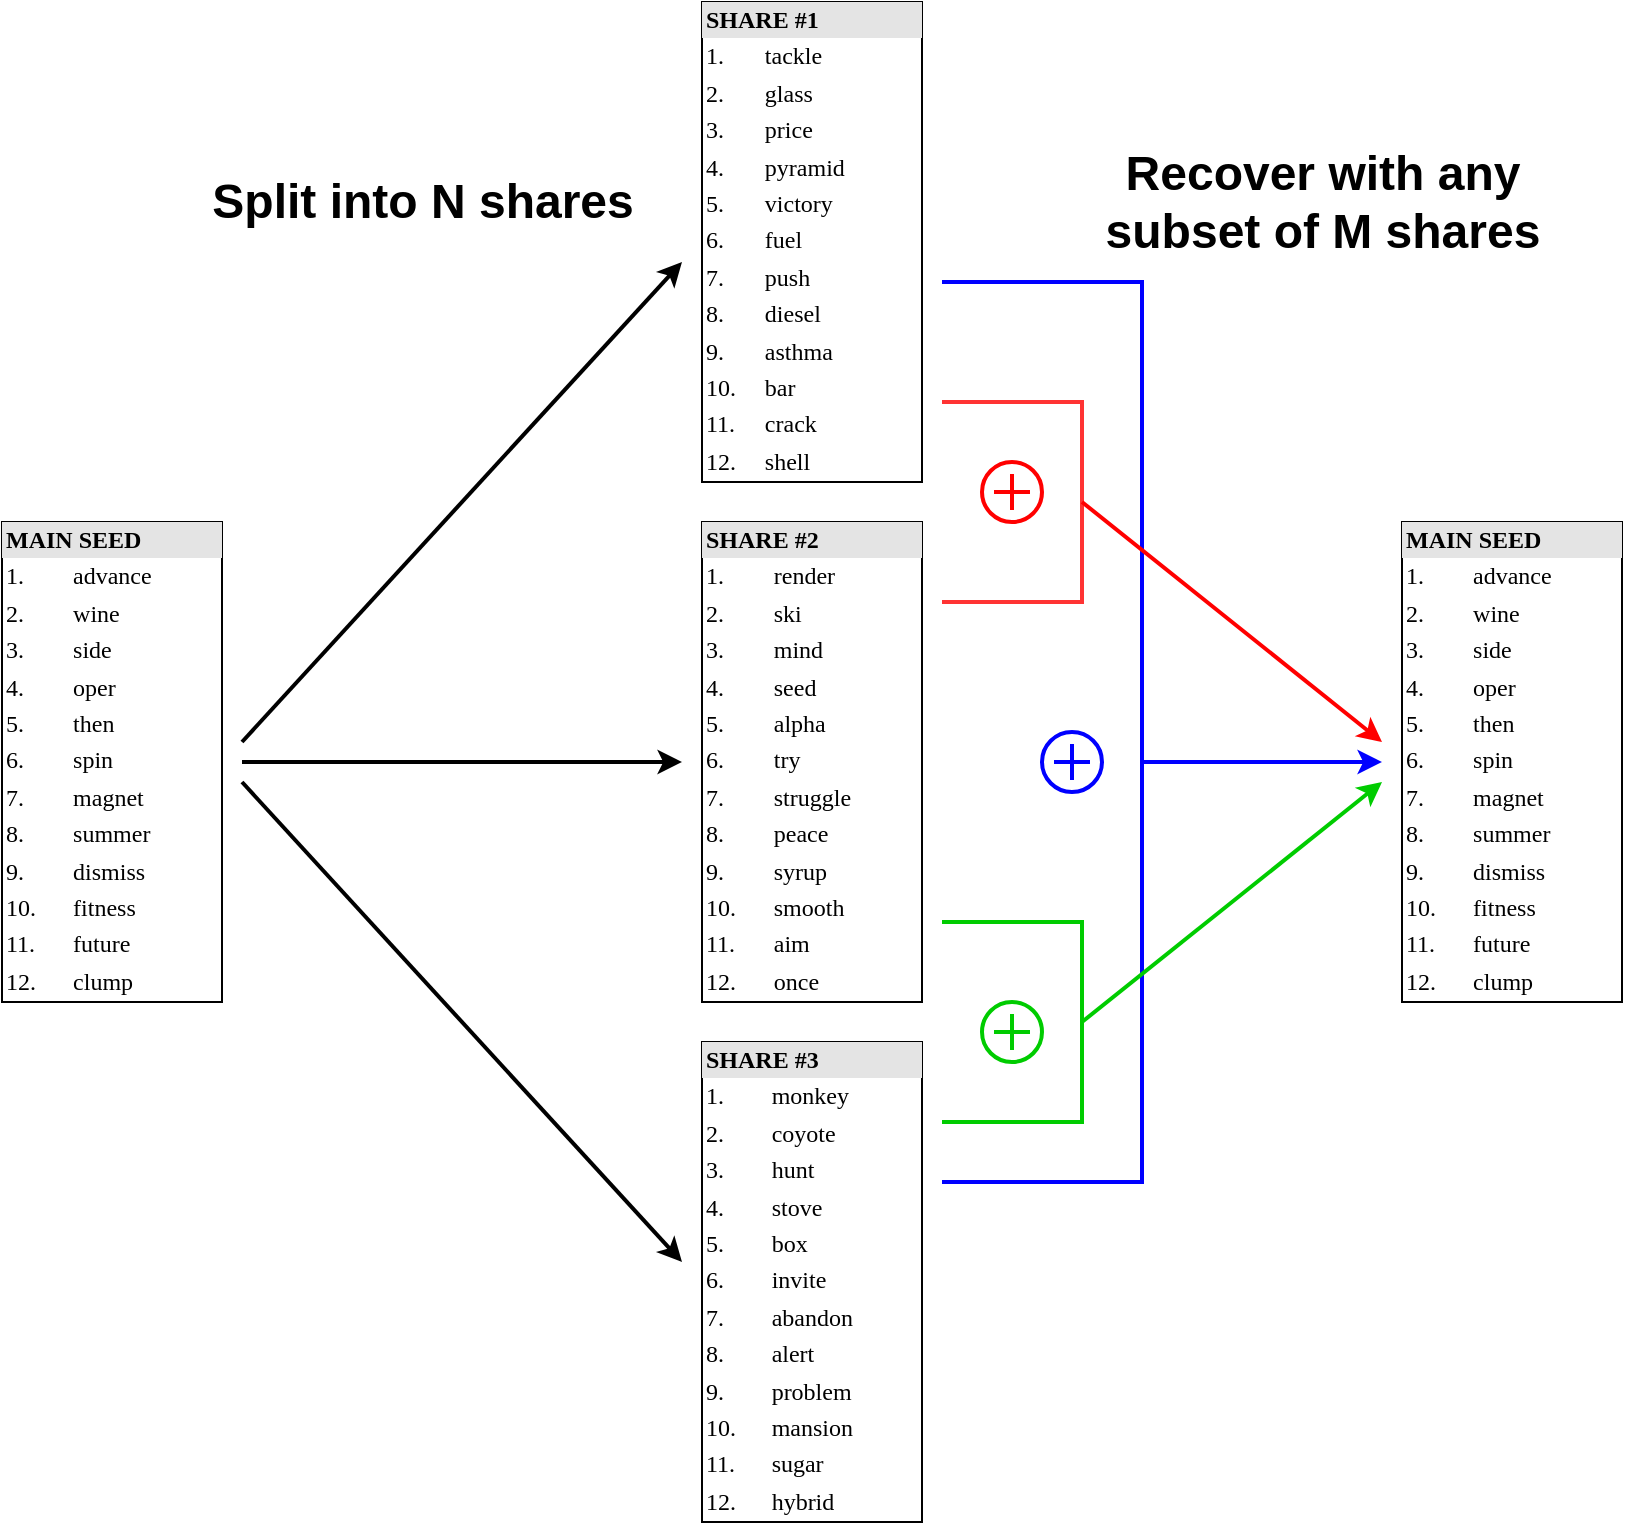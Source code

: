 <mxfile version="16.5.1" type="device"><diagram name="Page-1" id="2ca16b54-16f6-2749-3443-fa8db7711227"><mxGraphModel dx="1211" dy="865" grid="1" gridSize="10" guides="1" tooltips="1" connect="1" arrows="1" fold="1" page="1" pageScale="1" pageWidth="1169" pageHeight="827" background="none" math="0" shadow="0"><root><mxCell id="0"/><mxCell id="1" parent="0"/><mxCell id="ombpuWOI4f6hc-Wexlem-8" style="edgeStyle=orthogonalEdgeStyle;rounded=0;orthogonalLoop=1;jettySize=auto;html=1;strokeWidth=2;" edge="1" parent="1"><mxGeometry relative="1" as="geometry"><mxPoint x="300" y="414" as="sourcePoint"/><mxPoint x="520" y="414" as="targetPoint"/></mxGeometry></mxCell><mxCell id="2ed32ef02a7f4228-8" value="&lt;div style=&quot;box-sizing: border-box ; width: 100% ; background: #e4e4e4 ; padding: 2px&quot;&gt;&lt;b&gt;MAIN SEED&lt;/b&gt;&lt;/div&gt;&lt;table style=&quot;width: 100% ; font-size: 1em&quot; cellpadding=&quot;2&quot; cellspacing=&quot;0&quot;&gt;&lt;tbody&gt;&lt;tr&gt;&lt;td&gt;1.&lt;/td&gt;&lt;td&gt;advance&lt;/td&gt;&lt;/tr&gt;&lt;tr&gt;&lt;td&gt;2.&lt;/td&gt;&lt;td&gt;wine&lt;/td&gt;&lt;/tr&gt;&lt;tr&gt;&lt;td&gt;3.&lt;/td&gt;&lt;td&gt;side&lt;/td&gt;&lt;/tr&gt;&lt;tr&gt;&lt;td&gt;4.&lt;br&gt;&lt;/td&gt;&lt;td&gt;oper&lt;span style=&quot;white-space: pre&quot;&gt;&#9;&lt;/span&gt;&lt;br&gt;&lt;/td&gt;&lt;/tr&gt;&lt;tr&gt;&lt;td&gt;5.&lt;br&gt;&lt;/td&gt;&lt;td&gt;then&lt;br&gt;&lt;/td&gt;&lt;/tr&gt;&lt;tr&gt;&lt;td&gt;6.&lt;br&gt;&lt;/td&gt;&lt;td&gt;spin&lt;br&gt;&lt;/td&gt;&lt;/tr&gt;&lt;tr&gt;&lt;td&gt;7.&lt;br&gt;&lt;/td&gt;&lt;td&gt;magnet&lt;br&gt;&lt;/td&gt;&lt;/tr&gt;&lt;tr&gt;&lt;td&gt;8.&lt;br&gt;&lt;/td&gt;&lt;td&gt;summer&lt;br&gt;&lt;/td&gt;&lt;/tr&gt;&lt;tr&gt;&lt;td&gt;9.&lt;br&gt;&lt;/td&gt;&lt;td&gt;dismiss&lt;br&gt;&lt;/td&gt;&lt;/tr&gt;&lt;tr&gt;&lt;td&gt;10.&lt;br&gt;&lt;/td&gt;&lt;td&gt;fitness&lt;br&gt;&lt;/td&gt;&lt;/tr&gt;&lt;tr&gt;&lt;td&gt;11.&lt;br&gt;&lt;/td&gt;&lt;td&gt;future&lt;br&gt;&lt;/td&gt;&lt;/tr&gt;&lt;tr&gt;&lt;td&gt;12.&lt;/td&gt;&lt;td&gt;clump&lt;br&gt;&lt;/td&gt;&lt;/tr&gt;&lt;tr&gt;&lt;td&gt;&lt;/td&gt;&lt;td&gt;&lt;br&gt;&lt;/td&gt;&lt;/tr&gt;&lt;/tbody&gt;&lt;/table&gt;" style="verticalAlign=top;align=left;overflow=fill;html=1;rounded=0;shadow=0;comic=0;labelBackgroundColor=none;strokeWidth=1;fontFamily=Verdana;fontSize=12;strokeColor=default;fillColor=none;perimeterSpacing=0;" parent="1" vertex="1"><mxGeometry x="180" y="294" width="110" height="240" as="geometry"/></mxCell><mxCell id="ombpuWOI4f6hc-Wexlem-1" value="&lt;div style=&quot;box-sizing: border-box ; width: 100% ; background: #e4e4e4 ; padding: 2px&quot;&gt;&lt;b&gt;SHARE #1&lt;/b&gt;&lt;/div&gt;&lt;table style=&quot;width: 100% ; font-size: 1em&quot; cellpadding=&quot;2&quot; cellspacing=&quot;0&quot;&gt;&lt;tbody&gt;&lt;tr&gt;&lt;td&gt;1.&lt;/td&gt;&lt;td&gt;tackle&lt;/td&gt;&lt;/tr&gt;&lt;tr&gt;&lt;td&gt;2.&lt;/td&gt;&lt;td&gt;glass&lt;/td&gt;&lt;/tr&gt;&lt;tr&gt;&lt;td&gt;3.&lt;/td&gt;&lt;td&gt;price&lt;/td&gt;&lt;/tr&gt;&lt;tr&gt;&lt;td&gt;4.&lt;br&gt;&lt;/td&gt;&lt;td&gt;pyramid&lt;span style=&quot;white-space: pre&quot;&gt;&#9;&lt;/span&gt;&lt;br&gt;&lt;/td&gt;&lt;/tr&gt;&lt;tr&gt;&lt;td&gt;5.&lt;br&gt;&lt;/td&gt;&lt;td&gt;victory&lt;/td&gt;&lt;/tr&gt;&lt;tr&gt;&lt;td&gt;6.&lt;br&gt;&lt;/td&gt;&lt;td&gt;fuel&lt;/td&gt;&lt;/tr&gt;&lt;tr&gt;&lt;td&gt;7.&lt;br&gt;&lt;/td&gt;&lt;td&gt;push&lt;/td&gt;&lt;/tr&gt;&lt;tr&gt;&lt;td&gt;8.&lt;br&gt;&lt;/td&gt;&lt;td&gt;diesel&lt;/td&gt;&lt;/tr&gt;&lt;tr&gt;&lt;td&gt;9.&lt;br&gt;&lt;/td&gt;&lt;td&gt;asthma&lt;/td&gt;&lt;/tr&gt;&lt;tr&gt;&lt;td&gt;10.&lt;br&gt;&lt;/td&gt;&lt;td&gt;bar&lt;/td&gt;&lt;/tr&gt;&lt;tr&gt;&lt;td&gt;11.&lt;br&gt;&lt;/td&gt;&lt;td&gt;crack&lt;br&gt;&lt;/td&gt;&lt;/tr&gt;&lt;tr&gt;&lt;td&gt;12.&lt;/td&gt;&lt;td&gt;shell&lt;br&gt;&lt;/td&gt;&lt;/tr&gt;&lt;tr&gt;&lt;td&gt;&lt;/td&gt;&lt;td&gt;&lt;br&gt;&lt;/td&gt;&lt;/tr&gt;&lt;/tbody&gt;&lt;/table&gt;" style="verticalAlign=top;align=left;overflow=fill;html=1;rounded=0;shadow=0;comic=0;labelBackgroundColor=none;strokeWidth=1;fontFamily=Verdana;fontSize=12;strokeColor=default;fillColor=none;perimeterSpacing=0;" vertex="1" parent="1"><mxGeometry x="530" y="34" width="110" height="240" as="geometry"/></mxCell><mxCell id="ombpuWOI4f6hc-Wexlem-2" value="&lt;div style=&quot;box-sizing: border-box ; width: 100% ; background: #e4e4e4 ; padding: 2px&quot;&gt;&lt;b&gt;SHARE #2&lt;/b&gt;&lt;/div&gt;&lt;table style=&quot;width: 100% ; font-size: 1em&quot; cellpadding=&quot;2&quot; cellspacing=&quot;0&quot;&gt;&lt;tbody&gt;&lt;tr&gt;&lt;td&gt;1.&lt;/td&gt;&lt;td&gt;render&lt;/td&gt;&lt;/tr&gt;&lt;tr&gt;&lt;td&gt;2.&lt;/td&gt;&lt;td&gt;ski&lt;/td&gt;&lt;/tr&gt;&lt;tr&gt;&lt;td&gt;3.&lt;/td&gt;&lt;td&gt;mind&lt;/td&gt;&lt;/tr&gt;&lt;tr&gt;&lt;td&gt;4.&lt;br&gt;&lt;/td&gt;&lt;td&gt;seed&lt;/td&gt;&lt;/tr&gt;&lt;tr&gt;&lt;td&gt;5.&lt;br&gt;&lt;/td&gt;&lt;td&gt;alpha&lt;br&gt;&lt;/td&gt;&lt;/tr&gt;&lt;tr&gt;&lt;td&gt;6.&lt;br&gt;&lt;/td&gt;&lt;td&gt;try&lt;br&gt;&lt;/td&gt;&lt;/tr&gt;&lt;tr&gt;&lt;td&gt;7.&lt;br&gt;&lt;/td&gt;&lt;td&gt;struggle&lt;br&gt;&lt;/td&gt;&lt;/tr&gt;&lt;tr&gt;&lt;td&gt;8.&lt;br&gt;&lt;/td&gt;&lt;td&gt;peace&lt;br&gt;&lt;/td&gt;&lt;/tr&gt;&lt;tr&gt;&lt;td&gt;9.&lt;br&gt;&lt;/td&gt;&lt;td&gt;syrup&lt;br&gt;&lt;/td&gt;&lt;/tr&gt;&lt;tr&gt;&lt;td&gt;10.&lt;br&gt;&lt;/td&gt;&lt;td&gt;smooth&lt;br&gt;&lt;/td&gt;&lt;/tr&gt;&lt;tr&gt;&lt;td&gt;11.&lt;br&gt;&lt;/td&gt;&lt;td&gt;aim&lt;br&gt;&lt;/td&gt;&lt;/tr&gt;&lt;tr&gt;&lt;td&gt;12.&lt;/td&gt;&lt;td&gt;once&lt;br&gt;&lt;/td&gt;&lt;/tr&gt;&lt;tr&gt;&lt;td&gt;&lt;/td&gt;&lt;td&gt;&lt;br&gt;&lt;/td&gt;&lt;/tr&gt;&lt;/tbody&gt;&lt;/table&gt;" style="verticalAlign=top;align=left;overflow=fill;html=1;rounded=0;shadow=0;comic=0;labelBackgroundColor=none;strokeWidth=1;fontFamily=Verdana;fontSize=12;strokeColor=default;fillColor=none;perimeterSpacing=0;" vertex="1" parent="1"><mxGeometry x="530" y="294" width="110" height="240" as="geometry"/></mxCell><mxCell id="ombpuWOI4f6hc-Wexlem-3" value="&lt;div style=&quot;box-sizing: border-box ; width: 100% ; background: #e4e4e4 ; padding: 2px&quot;&gt;&lt;b&gt;SHARE #3&lt;/b&gt;&lt;/div&gt;&lt;table style=&quot;width: 100% ; font-size: 1em&quot; cellpadding=&quot;2&quot; cellspacing=&quot;0&quot;&gt;&lt;tbody&gt;&lt;tr&gt;&lt;td&gt;1.&lt;/td&gt;&lt;td&gt;monkey&lt;/td&gt;&lt;/tr&gt;&lt;tr&gt;&lt;td&gt;2.&lt;/td&gt;&lt;td&gt;coyote&lt;/td&gt;&lt;/tr&gt;&lt;tr&gt;&lt;td&gt;3.&lt;/td&gt;&lt;td&gt;hunt&lt;/td&gt;&lt;/tr&gt;&lt;tr&gt;&lt;td&gt;4.&lt;br&gt;&lt;/td&gt;&lt;td&gt;stove&lt;/td&gt;&lt;/tr&gt;&lt;tr&gt;&lt;td&gt;5.&lt;br&gt;&lt;/td&gt;&lt;td&gt;box&lt;br&gt;&lt;/td&gt;&lt;/tr&gt;&lt;tr&gt;&lt;td&gt;6.&lt;br&gt;&lt;/td&gt;&lt;td&gt;invite&lt;br&gt;&lt;/td&gt;&lt;/tr&gt;&lt;tr&gt;&lt;td&gt;7.&lt;br&gt;&lt;/td&gt;&lt;td&gt;abandon&lt;br&gt;&lt;/td&gt;&lt;/tr&gt;&lt;tr&gt;&lt;td&gt;8.&lt;br&gt;&lt;/td&gt;&lt;td&gt;alert&lt;br&gt;&lt;/td&gt;&lt;/tr&gt;&lt;tr&gt;&lt;td&gt;9.&lt;br&gt;&lt;/td&gt;&lt;td&gt;problem&lt;br&gt;&lt;/td&gt;&lt;/tr&gt;&lt;tr&gt;&lt;td&gt;10.&lt;br&gt;&lt;/td&gt;&lt;td&gt;mansion&lt;/td&gt;&lt;/tr&gt;&lt;tr&gt;&lt;td&gt;11.&lt;br&gt;&lt;/td&gt;&lt;td&gt;sugar&lt;br&gt;&lt;/td&gt;&lt;/tr&gt;&lt;tr&gt;&lt;td&gt;12.&lt;/td&gt;&lt;td&gt;hybrid&lt;br&gt;&lt;/td&gt;&lt;/tr&gt;&lt;tr&gt;&lt;td&gt;&lt;/td&gt;&lt;td&gt;&lt;br&gt;&lt;/td&gt;&lt;/tr&gt;&lt;/tbody&gt;&lt;/table&gt;" style="verticalAlign=top;align=left;overflow=fill;html=1;rounded=0;shadow=0;comic=0;labelBackgroundColor=none;strokeWidth=1;fontFamily=Verdana;fontSize=12;strokeColor=default;fillColor=none;perimeterSpacing=0;" vertex="1" parent="1"><mxGeometry x="530" y="554" width="110" height="240" as="geometry"/></mxCell><mxCell id="ombpuWOI4f6hc-Wexlem-4" value="&lt;div style=&quot;box-sizing: border-box ; width: 100% ; background: #e4e4e4 ; padding: 2px&quot;&gt;&lt;b&gt;MAIN SEED&lt;/b&gt;&lt;/div&gt;&lt;table style=&quot;width: 100% ; font-size: 1em&quot; cellpadding=&quot;2&quot; cellspacing=&quot;0&quot;&gt;&lt;tbody&gt;&lt;tr&gt;&lt;td&gt;1.&lt;/td&gt;&lt;td&gt;advance&lt;/td&gt;&lt;/tr&gt;&lt;tr&gt;&lt;td&gt;2.&lt;/td&gt;&lt;td&gt;wine&lt;/td&gt;&lt;/tr&gt;&lt;tr&gt;&lt;td&gt;3.&lt;/td&gt;&lt;td&gt;side&lt;/td&gt;&lt;/tr&gt;&lt;tr&gt;&lt;td&gt;4.&lt;br&gt;&lt;/td&gt;&lt;td&gt;oper&lt;span style=&quot;white-space: pre&quot;&gt;&#9;&lt;/span&gt;&lt;br&gt;&lt;/td&gt;&lt;/tr&gt;&lt;tr&gt;&lt;td&gt;5.&lt;br&gt;&lt;/td&gt;&lt;td&gt;then&lt;br&gt;&lt;/td&gt;&lt;/tr&gt;&lt;tr&gt;&lt;td&gt;6.&lt;br&gt;&lt;/td&gt;&lt;td&gt;spin&lt;br&gt;&lt;/td&gt;&lt;/tr&gt;&lt;tr&gt;&lt;td&gt;7.&lt;br&gt;&lt;/td&gt;&lt;td&gt;magnet&lt;br&gt;&lt;/td&gt;&lt;/tr&gt;&lt;tr&gt;&lt;td&gt;8.&lt;br&gt;&lt;/td&gt;&lt;td&gt;summer&lt;br&gt;&lt;/td&gt;&lt;/tr&gt;&lt;tr&gt;&lt;td&gt;9.&lt;br&gt;&lt;/td&gt;&lt;td&gt;dismiss&lt;br&gt;&lt;/td&gt;&lt;/tr&gt;&lt;tr&gt;&lt;td&gt;10.&lt;br&gt;&lt;/td&gt;&lt;td&gt;fitness&lt;br&gt;&lt;/td&gt;&lt;/tr&gt;&lt;tr&gt;&lt;td&gt;11.&lt;br&gt;&lt;/td&gt;&lt;td&gt;future&lt;br&gt;&lt;/td&gt;&lt;/tr&gt;&lt;tr&gt;&lt;td&gt;12.&lt;/td&gt;&lt;td&gt;clump&lt;br&gt;&lt;/td&gt;&lt;/tr&gt;&lt;tr&gt;&lt;td&gt;&lt;/td&gt;&lt;td&gt;&lt;br&gt;&lt;/td&gt;&lt;/tr&gt;&lt;/tbody&gt;&lt;/table&gt;" style="verticalAlign=top;align=left;overflow=fill;html=1;rounded=0;shadow=0;comic=0;labelBackgroundColor=none;strokeWidth=1;fontFamily=Verdana;fontSize=12;strokeColor=default;fillColor=none;perimeterSpacing=0;" vertex="1" parent="1"><mxGeometry x="880" y="294" width="110" height="240" as="geometry"/></mxCell><mxCell id="ombpuWOI4f6hc-Wexlem-5" value="" style="endArrow=classic;html=1;rounded=0;strokeWidth=2;" edge="1" parent="1"><mxGeometry width="50" height="50" relative="1" as="geometry"><mxPoint x="300" y="404" as="sourcePoint"/><mxPoint x="520" y="164" as="targetPoint"/></mxGeometry></mxCell><mxCell id="ombpuWOI4f6hc-Wexlem-9" value="" style="endArrow=classic;html=1;rounded=0;strokeWidth=2;" edge="1" parent="1"><mxGeometry width="50" height="50" relative="1" as="geometry"><mxPoint x="300" y="424" as="sourcePoint"/><mxPoint x="520" y="664" as="targetPoint"/></mxGeometry></mxCell><mxCell id="ombpuWOI4f6hc-Wexlem-15" value="" style="endArrow=none;html=1;rounded=0;strokeColor=#FF3333;strokeWidth=2;" edge="1" parent="1"><mxGeometry width="50" height="50" relative="1" as="geometry"><mxPoint x="650" y="234" as="sourcePoint"/><mxPoint x="650" y="334" as="targetPoint"/><Array as="points"><mxPoint x="720" y="234"/><mxPoint x="720" y="334"/></Array></mxGeometry></mxCell><mxCell id="ombpuWOI4f6hc-Wexlem-16" value="Split into N shares" style="text;strokeColor=none;fillColor=none;html=1;fontSize=24;fontStyle=1;verticalAlign=middle;align=center;" vertex="1" parent="1"><mxGeometry x="340" y="114" width="100" height="40" as="geometry"/></mxCell><mxCell id="ombpuWOI4f6hc-Wexlem-17" value="Recover with any&lt;br&gt;subset of M shares" style="text;strokeColor=none;fillColor=none;html=1;fontSize=24;fontStyle=1;verticalAlign=middle;align=center;" vertex="1" parent="1"><mxGeometry x="790" y="114" width="100" height="40" as="geometry"/></mxCell><mxCell id="ombpuWOI4f6hc-Wexlem-18" value="" style="endArrow=none;html=1;rounded=0;strokeWidth=2;strokeColor=#00CC00;" edge="1" parent="1"><mxGeometry width="50" height="50" relative="1" as="geometry"><mxPoint x="650" y="494" as="sourcePoint"/><mxPoint x="650" y="594" as="targetPoint"/><Array as="points"><mxPoint x="720" y="494"/><mxPoint x="720" y="594"/></Array></mxGeometry></mxCell><mxCell id="ombpuWOI4f6hc-Wexlem-19" value="" style="endArrow=none;html=1;rounded=0;strokeWidth=2;strokeColor=#0000FF;" edge="1" parent="1"><mxGeometry width="50" height="50" relative="1" as="geometry"><mxPoint x="650" y="174" as="sourcePoint"/><mxPoint x="650" y="624" as="targetPoint"/><Array as="points"><mxPoint x="750" y="174"/><mxPoint x="750" y="624"/></Array></mxGeometry></mxCell><mxCell id="ombpuWOI4f6hc-Wexlem-23" style="edgeStyle=orthogonalEdgeStyle;rounded=0;orthogonalLoop=1;jettySize=auto;html=1;strokeWidth=2;strokeColor=#0000FF;" edge="1" parent="1"><mxGeometry relative="1" as="geometry"><mxPoint x="750" y="414" as="sourcePoint"/><mxPoint x="870" y="414" as="targetPoint"/><Array as="points"><mxPoint x="850" y="414"/><mxPoint x="850" y="414"/></Array></mxGeometry></mxCell><mxCell id="ombpuWOI4f6hc-Wexlem-25" value="" style="endArrow=classic;html=1;rounded=0;strokeWidth=2;strokeColor=#FF0000;" edge="1" parent="1"><mxGeometry width="50" height="50" relative="1" as="geometry"><mxPoint x="720" y="284" as="sourcePoint"/><mxPoint x="870" y="404" as="targetPoint"/></mxGeometry></mxCell><mxCell id="ombpuWOI4f6hc-Wexlem-26" value="" style="endArrow=classic;html=1;rounded=0;strokeWidth=2;strokeColor=#00CC00;" edge="1" parent="1"><mxGeometry width="50" height="50" relative="1" as="geometry"><mxPoint x="720" y="544" as="sourcePoint"/><mxPoint x="870" y="424" as="targetPoint"/></mxGeometry></mxCell><mxCell id="ombpuWOI4f6hc-Wexlem-28" value="" style="html=1;verticalLabelPosition=bottom;align=center;labelBackgroundColor=#ffffff;verticalAlign=top;strokeWidth=2;strokeColor=#0000FF;shadow=0;dashed=0;shape=mxgraph.ios7.icons.add;fontSize=30;fontColor=#0000FF;fillColor=none;" vertex="1" parent="1"><mxGeometry x="700" y="399" width="30" height="30" as="geometry"/></mxCell><mxCell id="ombpuWOI4f6hc-Wexlem-29" value="" style="html=1;verticalLabelPosition=bottom;align=center;labelBackgroundColor=#ffffff;verticalAlign=top;strokeWidth=2;strokeColor=#FF0000;shadow=0;dashed=0;shape=mxgraph.ios7.icons.add;fontSize=30;fontColor=#0000FF;fillColor=none;" vertex="1" parent="1"><mxGeometry x="670" y="264" width="30" height="30" as="geometry"/></mxCell><mxCell id="ombpuWOI4f6hc-Wexlem-30" value="" style="html=1;verticalLabelPosition=bottom;align=center;labelBackgroundColor=#ffffff;verticalAlign=top;strokeWidth=2;strokeColor=#00CC00;shadow=0;dashed=0;shape=mxgraph.ios7.icons.add;fontSize=30;fontColor=#0000FF;fillColor=none;" vertex="1" parent="1"><mxGeometry x="670" y="534" width="30" height="30" as="geometry"/></mxCell></root></mxGraphModel></diagram></mxfile>